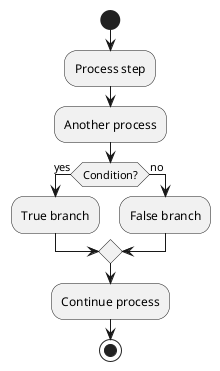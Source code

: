 ' base flow chart syntax in plantuml flow chart

@startuml
start

:Process step;
:Another process;

if (Condition?) then (yes)
  :True branch;
else (no)
  :False branch;
endif

:Continue process;

stop
@enduml